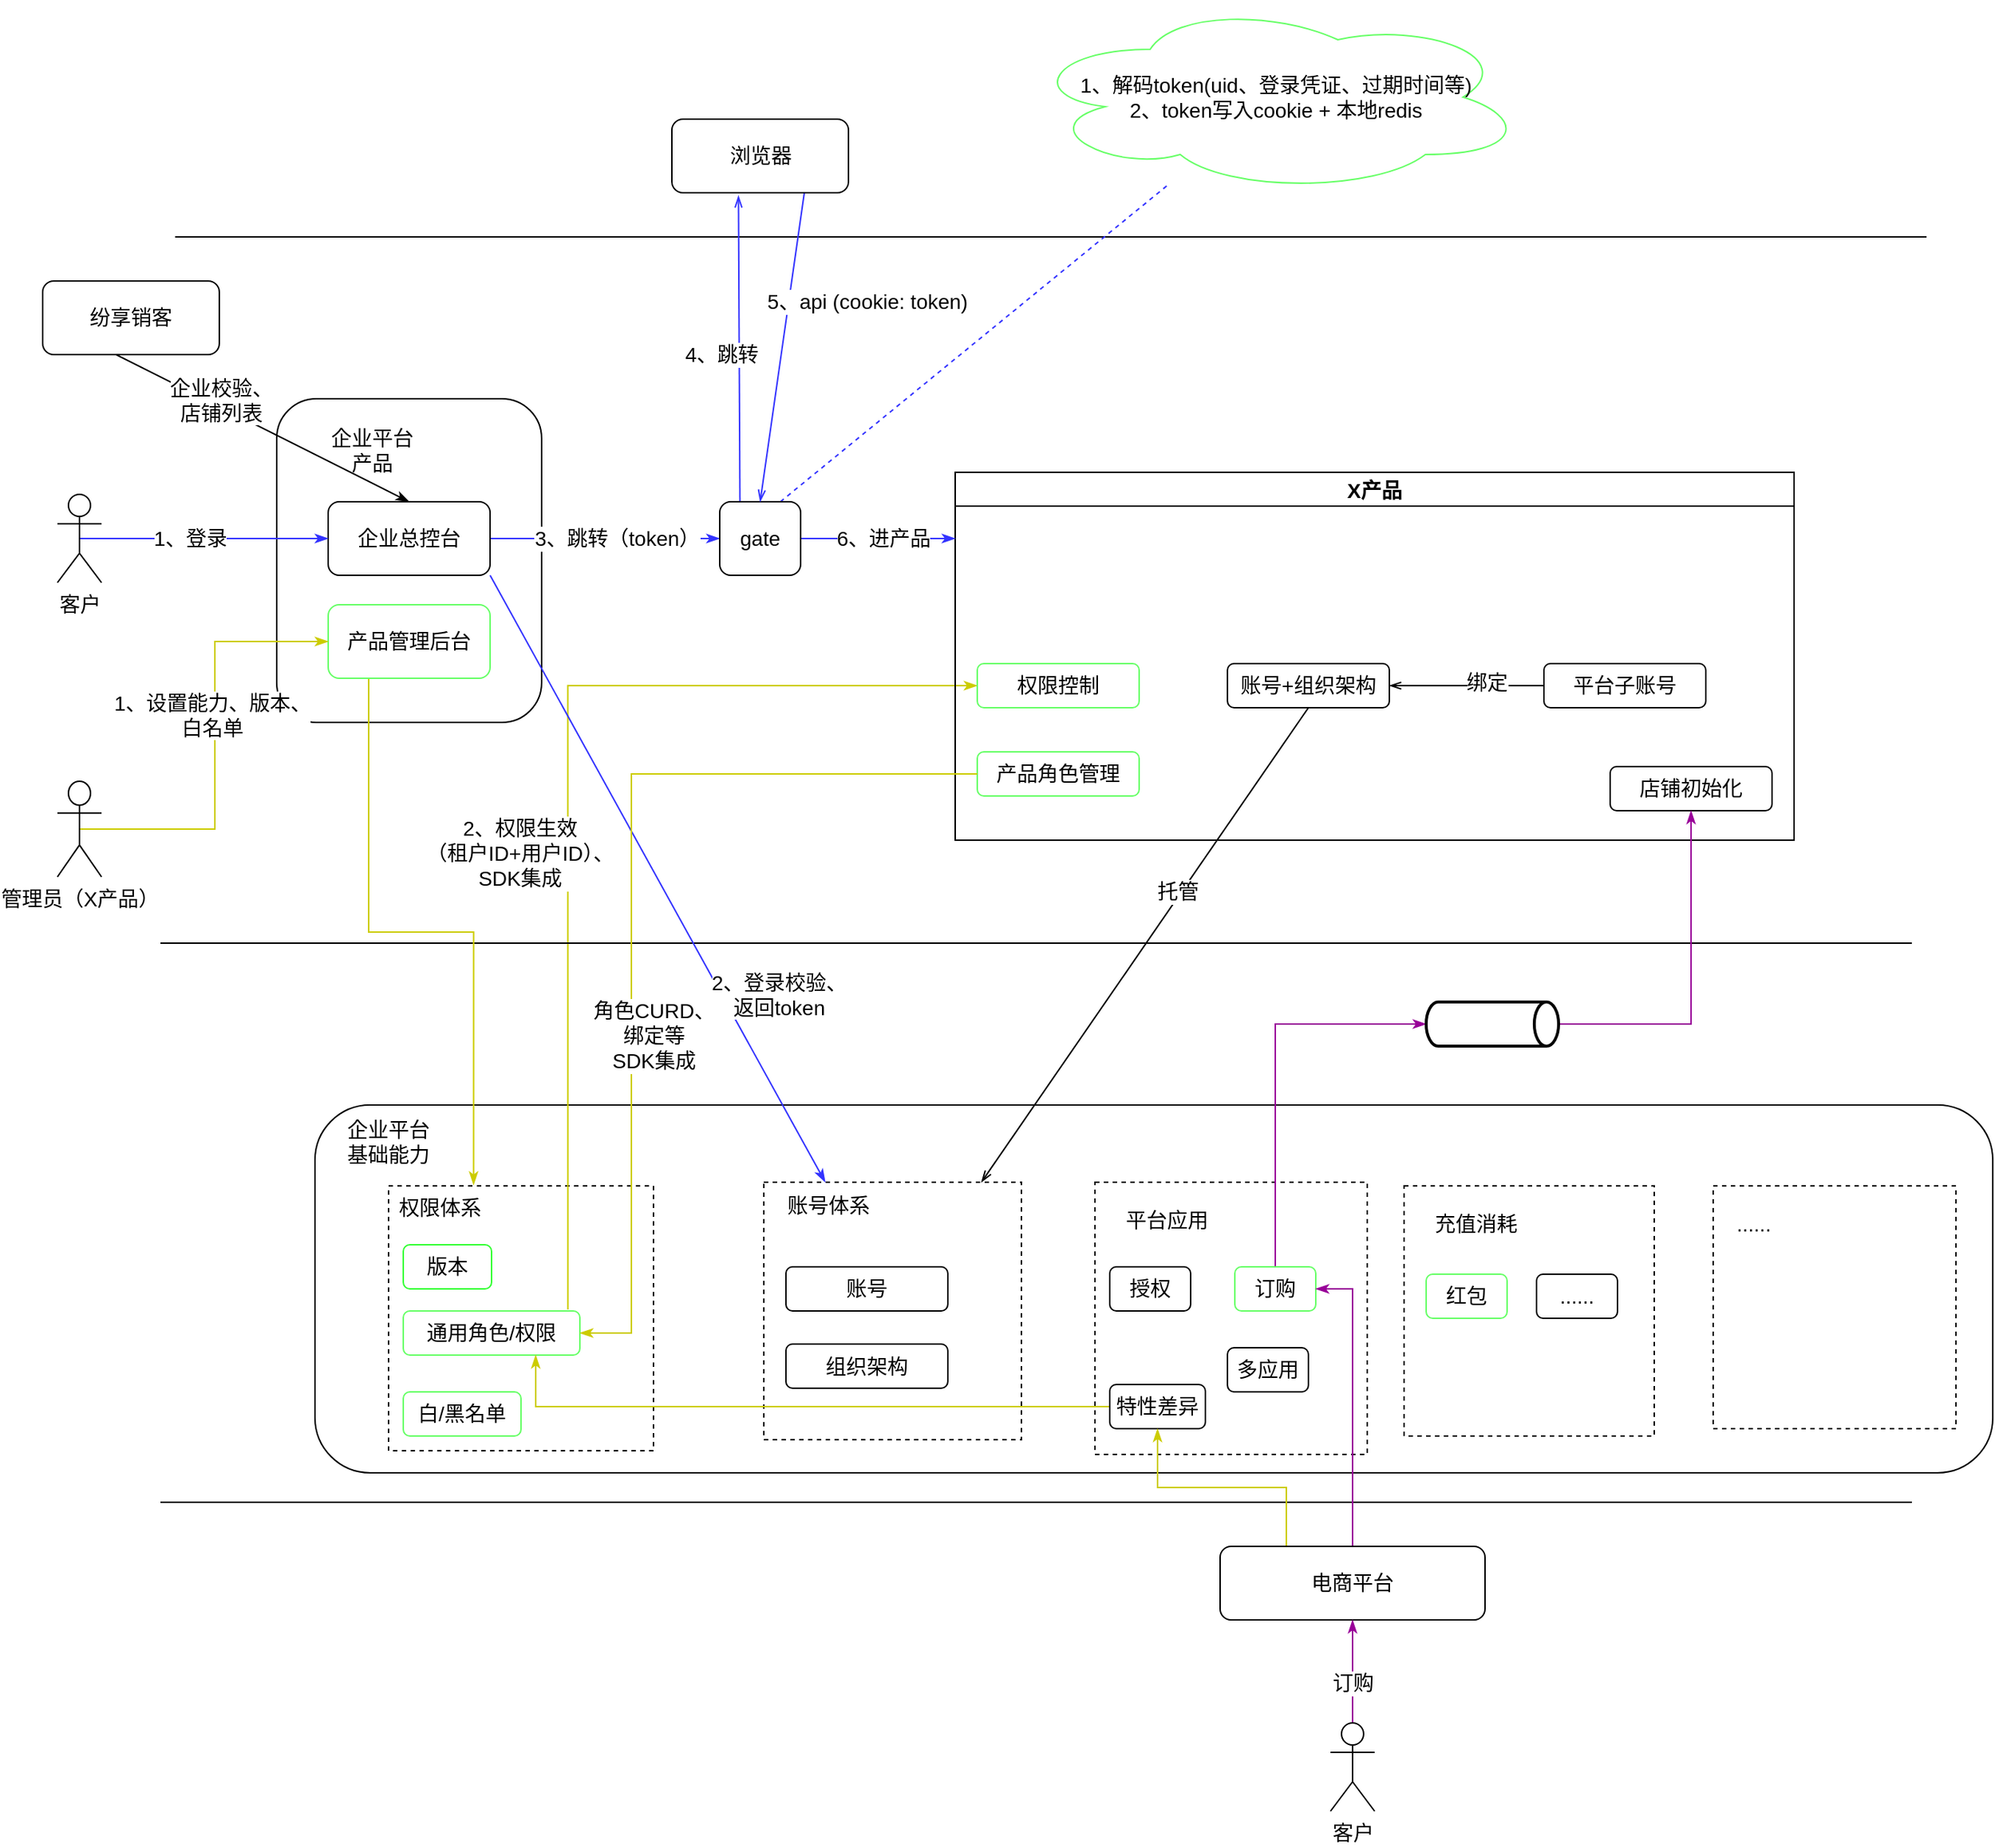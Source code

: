 <mxfile version="15.4.0" type="device"><diagram id="roL3_7pLLxcNZZp9pHSd" name="第 1 页"><mxGraphModel dx="4324" dy="5273" grid="1" gridSize="10" guides="1" tooltips="1" connect="1" arrows="1" fold="1" page="1" pageScale="1" pageWidth="3300" pageHeight="4681" math="0" shadow="0"><root><mxCell id="0"/><mxCell id="1" parent="0"/><mxCell id="WKzfVwdDbkNwZM6sZKFB-25" value="" style="rounded=1;whiteSpace=wrap;html=1;fontSize=14;" vertex="1" parent="1"><mxGeometry x="205" y="610" width="1140" height="250" as="geometry"/></mxCell><mxCell id="WKzfVwdDbkNwZM6sZKFB-8" value="" style="whiteSpace=wrap;html=1;aspect=fixed;fontSize=14;dashed=1;" vertex="1" parent="1"><mxGeometry x="255" y="665" width="180" height="180" as="geometry"/></mxCell><mxCell id="WKzfVwdDbkNwZM6sZKFB-72" style="edgeStyle=orthogonalEdgeStyle;rounded=0;orthogonalLoop=1;jettySize=auto;html=1;exitX=0.932;exitY=-0.033;exitDx=0;exitDy=0;entryX=0;entryY=0.5;entryDx=0;entryDy=0;fontSize=14;endArrow=classicThin;endFill=1;strokeColor=#CCCC00;exitPerimeter=0;" edge="1" parent="1" source="WKzfVwdDbkNwZM6sZKFB-12" target="WKzfVwdDbkNwZM6sZKFB-50"><mxGeometry relative="1" as="geometry"/></mxCell><mxCell id="WKzfVwdDbkNwZM6sZKFB-73" value="2、权限生效&lt;br&gt;（租户ID+用户ID）、&lt;br&gt;SDK集成" style="edgeLabel;html=1;align=center;verticalAlign=middle;resizable=0;points=[];fontSize=14;" vertex="1" connectable="0" parent="WKzfVwdDbkNwZM6sZKFB-72"><mxGeometry x="0.224" y="-2" relative="1" as="geometry"><mxPoint x="-39" y="112" as="offset"/></mxGeometry></mxCell><mxCell id="WKzfVwdDbkNwZM6sZKFB-9" value="权限体系" style="text;html=1;strokeColor=none;fillColor=none;align=center;verticalAlign=middle;whiteSpace=wrap;rounded=0;dashed=1;fontSize=14;" vertex="1" parent="1"><mxGeometry x="260" y="665" width="60" height="30" as="geometry"/></mxCell><mxCell id="WKzfVwdDbkNwZM6sZKFB-10" value="版本" style="rounded=1;whiteSpace=wrap;html=1;fontSize=14;strokeColor=#33FF33;" vertex="1" parent="1"><mxGeometry x="265" y="705" width="60" height="30" as="geometry"/></mxCell><mxCell id="WKzfVwdDbkNwZM6sZKFB-11" value="白/黑名单" style="rounded=1;whiteSpace=wrap;html=1;fontSize=14;strokeColor=#66FF66;" vertex="1" parent="1"><mxGeometry x="265" y="805" width="80" height="30" as="geometry"/></mxCell><mxCell id="WKzfVwdDbkNwZM6sZKFB-12" value="通用角色/权限" style="rounded=1;whiteSpace=wrap;html=1;fontSize=14;strokeColor=#66FF66;" vertex="1" parent="1"><mxGeometry x="265" y="750" width="120" height="30" as="geometry"/></mxCell><mxCell id="WKzfVwdDbkNwZM6sZKFB-6" value="" style="whiteSpace=wrap;html=1;aspect=fixed;fontSize=14;dashed=1;" vertex="1" parent="1"><mxGeometry x="510" y="662.5" width="175" height="175" as="geometry"/></mxCell><mxCell id="WKzfVwdDbkNwZM6sZKFB-4" value="账号" style="rounded=1;whiteSpace=wrap;html=1;fontSize=14;" vertex="1" parent="1"><mxGeometry x="525" y="720" width="110" height="30" as="geometry"/></mxCell><mxCell id="WKzfVwdDbkNwZM6sZKFB-5" value="组织架构" style="rounded=1;whiteSpace=wrap;html=1;fontSize=14;" vertex="1" parent="1"><mxGeometry x="525" y="772.5" width="110" height="30" as="geometry"/></mxCell><mxCell id="WKzfVwdDbkNwZM6sZKFB-7" value="账号体系" style="text;strokeColor=none;fillColor=none;align=left;verticalAlign=middle;spacingLeft=4;spacingRight=4;overflow=hidden;points=[[0,0.5],[1,0.5]];portConstraint=eastwest;rotatable=0;fontSize=14;" vertex="1" parent="1"><mxGeometry x="520" y="662.5" width="80" height="30" as="geometry"/></mxCell><mxCell id="WKzfVwdDbkNwZM6sZKFB-13" value="" style="whiteSpace=wrap;html=1;aspect=fixed;fontSize=14;dashed=1;" vertex="1" parent="1"><mxGeometry x="735" y="662.5" width="185" height="185" as="geometry"/></mxCell><mxCell id="WKzfVwdDbkNwZM6sZKFB-46" style="edgeStyle=orthogonalEdgeStyle;rounded=0;orthogonalLoop=1;jettySize=auto;html=1;entryX=0;entryY=0.5;entryDx=0;entryDy=0;entryPerimeter=0;fontSize=14;endArrow=classicThin;endFill=1;strokeColor=#990099;exitX=0.5;exitY=0;exitDx=0;exitDy=0;" edge="1" parent="1" source="WKzfVwdDbkNwZM6sZKFB-14" target="WKzfVwdDbkNwZM6sZKFB-45"><mxGeometry relative="1" as="geometry"><mxPoint x="825" y="555" as="targetPoint"/><Array as="points"><mxPoint x="858" y="555"/></Array></mxGeometry></mxCell><mxCell id="WKzfVwdDbkNwZM6sZKFB-14" value="订购" style="rounded=1;whiteSpace=wrap;html=1;fontSize=14;strokeColor=#66FF66;" vertex="1" parent="1"><mxGeometry x="830" y="720" width="55" height="30" as="geometry"/></mxCell><mxCell id="WKzfVwdDbkNwZM6sZKFB-15" value="多应用" style="rounded=1;whiteSpace=wrap;html=1;fontSize=14;" vertex="1" parent="1"><mxGeometry x="825" y="775" width="55" height="30" as="geometry"/></mxCell><mxCell id="WKzfVwdDbkNwZM6sZKFB-16" value="平台应用" style="text;strokeColor=none;fillColor=none;align=left;verticalAlign=middle;spacingLeft=4;spacingRight=4;overflow=hidden;points=[[0,0.5],[1,0.5]];portConstraint=eastwest;rotatable=0;fontSize=14;" vertex="1" parent="1"><mxGeometry x="750" y="672.5" width="105" height="30" as="geometry"/></mxCell><mxCell id="WKzfVwdDbkNwZM6sZKFB-17" value="授权" style="rounded=1;whiteSpace=wrap;html=1;fontSize=14;" vertex="1" parent="1"><mxGeometry x="745" y="720" width="55" height="30" as="geometry"/></mxCell><mxCell id="WKzfVwdDbkNwZM6sZKFB-81" style="edgeStyle=orthogonalEdgeStyle;rounded=0;orthogonalLoop=1;jettySize=auto;html=1;exitX=0;exitY=0.5;exitDx=0;exitDy=0;entryX=0.75;entryY=1;entryDx=0;entryDy=0;fontSize=14;endArrow=classicThin;endFill=1;strokeColor=#CCCC00;" edge="1" parent="1" source="WKzfVwdDbkNwZM6sZKFB-18" target="WKzfVwdDbkNwZM6sZKFB-12"><mxGeometry relative="1" as="geometry"/></mxCell><mxCell id="WKzfVwdDbkNwZM6sZKFB-18" value="特性差异" style="rounded=1;whiteSpace=wrap;html=1;fontSize=14;" vertex="1" parent="1"><mxGeometry x="745" y="800" width="65" height="30" as="geometry"/></mxCell><mxCell id="WKzfVwdDbkNwZM6sZKFB-19" value="" style="whiteSpace=wrap;html=1;aspect=fixed;fontSize=14;dashed=1;" vertex="1" parent="1"><mxGeometry x="945" y="665" width="170" height="170" as="geometry"/></mxCell><mxCell id="WKzfVwdDbkNwZM6sZKFB-20" value="红包" style="rounded=1;whiteSpace=wrap;html=1;fontSize=14;strokeColor=#66FF66;" vertex="1" parent="1"><mxGeometry x="960" y="725" width="55" height="30" as="geometry"/></mxCell><mxCell id="WKzfVwdDbkNwZM6sZKFB-22" value="充值消耗" style="text;strokeColor=none;fillColor=none;align=left;verticalAlign=middle;spacingLeft=4;spacingRight=4;overflow=hidden;points=[[0,0.5],[1,0.5]];portConstraint=eastwest;rotatable=0;fontSize=14;" vertex="1" parent="1"><mxGeometry x="960" y="675" width="80" height="30" as="geometry"/></mxCell><mxCell id="WKzfVwdDbkNwZM6sZKFB-26" value="企业平台基础能力" style="text;html=1;strokeColor=none;fillColor=none;align=center;verticalAlign=middle;whiteSpace=wrap;rounded=0;fontSize=14;" vertex="1" parent="1"><mxGeometry x="225" y="620" width="60" height="30" as="geometry"/></mxCell><mxCell id="WKzfVwdDbkNwZM6sZKFB-27" value="" style="html=1;rounded=0;fontSize=14;edgeStyle=orthogonalEdgeStyle;endArrow=none;endFill=0;" edge="1" parent="1"><mxGeometry width="100" relative="1" as="geometry"><mxPoint x="100" y="500" as="sourcePoint"/><mxPoint x="1290" y="500" as="targetPoint"/></mxGeometry></mxCell><mxCell id="WKzfVwdDbkNwZM6sZKFB-30" value="" style="whiteSpace=wrap;html=1;aspect=fixed;fontSize=14;dashed=1;" vertex="1" parent="1"><mxGeometry x="1155" y="665" width="165" height="165" as="geometry"/></mxCell><mxCell id="WKzfVwdDbkNwZM6sZKFB-31" value="......" style="text;strokeColor=none;fillColor=none;align=left;verticalAlign=middle;spacingLeft=4;spacingRight=4;overflow=hidden;points=[[0,0.5],[1,0.5]];portConstraint=eastwest;rotatable=0;fontSize=14;" vertex="1" parent="1"><mxGeometry x="1165" y="675" width="80" height="30" as="geometry"/></mxCell><mxCell id="WKzfVwdDbkNwZM6sZKFB-32" value="" style="rounded=1;whiteSpace=wrap;html=1;fontSize=14;" vertex="1" parent="1"><mxGeometry x="179" y="130" width="180" height="220" as="geometry"/></mxCell><mxCell id="WKzfVwdDbkNwZM6sZKFB-33" value="企业平台产品" style="text;html=1;strokeColor=none;fillColor=none;align=center;verticalAlign=middle;whiteSpace=wrap;rounded=0;fontSize=14;" vertex="1" parent="1"><mxGeometry x="214" y="150" width="60" height="30" as="geometry"/></mxCell><mxCell id="WKzfVwdDbkNwZM6sZKFB-58" style="edgeStyle=orthogonalEdgeStyle;rounded=0;orthogonalLoop=1;jettySize=auto;html=1;exitX=0.25;exitY=1;exitDx=0;exitDy=0;fontSize=14;endArrow=classicThin;endFill=1;strokeColor=#CCCC00;entryX=0.321;entryY=-0.004;entryDx=0;entryDy=0;entryPerimeter=0;" edge="1" parent="1" source="WKzfVwdDbkNwZM6sZKFB-35" target="WKzfVwdDbkNwZM6sZKFB-8"><mxGeometry relative="1" as="geometry"><mxPoint x="345" y="660" as="targetPoint"/></mxGeometry></mxCell><mxCell id="WKzfVwdDbkNwZM6sZKFB-35" value="产品管理后台" style="rounded=1;whiteSpace=wrap;html=1;fontSize=14;strokeColor=#66FF66;" vertex="1" parent="1"><mxGeometry x="214" y="270" width="110" height="50" as="geometry"/></mxCell><mxCell id="WKzfVwdDbkNwZM6sZKFB-36" value="......" style="rounded=1;whiteSpace=wrap;html=1;fontSize=14;" vertex="1" parent="1"><mxGeometry x="1035" y="725" width="55" height="30" as="geometry"/></mxCell><mxCell id="WKzfVwdDbkNwZM6sZKFB-90" style="edgeStyle=none;rounded=0;orthogonalLoop=1;jettySize=auto;html=1;exitX=1;exitY=1;exitDx=0;exitDy=0;fontSize=14;endArrow=classicThin;endFill=1;strokeColor=#3333FF;" edge="1" parent="1" source="WKzfVwdDbkNwZM6sZKFB-37" target="WKzfVwdDbkNwZM6sZKFB-7"><mxGeometry relative="1" as="geometry"><mxPoint x="620" y="660" as="targetPoint"/></mxGeometry></mxCell><mxCell id="WKzfVwdDbkNwZM6sZKFB-91" value="2、登录校验、&lt;br&gt;返回token" style="edgeLabel;html=1;align=center;verticalAlign=middle;resizable=0;points=[];fontSize=14;" vertex="1" connectable="0" parent="WKzfVwdDbkNwZM6sZKFB-90"><mxGeometry x="0.379" y="-1" relative="1" as="geometry"><mxPoint x="40" as="offset"/></mxGeometry></mxCell><mxCell id="WKzfVwdDbkNwZM6sZKFB-92" style="edgeStyle=none;rounded=0;orthogonalLoop=1;jettySize=auto;html=1;exitX=1;exitY=0.5;exitDx=0;exitDy=0;fontSize=14;endArrow=classicThin;endFill=1;strokeColor=#3333FF;entryX=0;entryY=0.5;entryDx=0;entryDy=0;" edge="1" parent="1" source="WKzfVwdDbkNwZM6sZKFB-37" target="WKzfVwdDbkNwZM6sZKFB-94"><mxGeometry relative="1" as="geometry"><mxPoint x="480" y="225" as="targetPoint"/></mxGeometry></mxCell><mxCell id="WKzfVwdDbkNwZM6sZKFB-93" value="3、跳转（token）" style="edgeLabel;html=1;align=center;verticalAlign=middle;resizable=0;points=[];fontSize=14;" vertex="1" connectable="0" parent="WKzfVwdDbkNwZM6sZKFB-92"><mxGeometry x="-0.185" relative="1" as="geometry"><mxPoint x="22" as="offset"/></mxGeometry></mxCell><mxCell id="WKzfVwdDbkNwZM6sZKFB-37" value="企业总控台" style="rounded=1;whiteSpace=wrap;html=1;fontSize=14;strokeColor=#000000;" vertex="1" parent="1"><mxGeometry x="214" y="200" width="110" height="50" as="geometry"/></mxCell><mxCell id="WKzfVwdDbkNwZM6sZKFB-39" value="X产品" style="swimlane;fontSize=14;strokeColor=#000000;" vertex="1" parent="1"><mxGeometry x="640" y="180" width="570" height="250" as="geometry"/></mxCell><mxCell id="WKzfVwdDbkNwZM6sZKFB-48" value="店铺初始化" style="rounded=1;whiteSpace=wrap;html=1;fontSize=14;" vertex="1" parent="WKzfVwdDbkNwZM6sZKFB-39"><mxGeometry x="445" y="200" width="110" height="30" as="geometry"/></mxCell><mxCell id="WKzfVwdDbkNwZM6sZKFB-50" value="权限控制" style="rounded=1;whiteSpace=wrap;html=1;fontSize=14;strokeColor=#66FF66;" vertex="1" parent="WKzfVwdDbkNwZM6sZKFB-39"><mxGeometry x="15" y="130" width="110" height="30" as="geometry"/></mxCell><mxCell id="WKzfVwdDbkNwZM6sZKFB-61" value="产品角色管理" style="rounded=1;whiteSpace=wrap;html=1;fontSize=14;strokeColor=#66FF66;" vertex="1" parent="WKzfVwdDbkNwZM6sZKFB-39"><mxGeometry x="15" y="190" width="110" height="30" as="geometry"/></mxCell><mxCell id="WKzfVwdDbkNwZM6sZKFB-107" value="账号+组织架构" style="rounded=1;whiteSpace=wrap;html=1;fontSize=14;" vertex="1" parent="WKzfVwdDbkNwZM6sZKFB-39"><mxGeometry x="185" y="130" width="110" height="30" as="geometry"/></mxCell><mxCell id="WKzfVwdDbkNwZM6sZKFB-111" style="edgeStyle=none;rounded=0;orthogonalLoop=1;jettySize=auto;html=1;exitX=0;exitY=0.5;exitDx=0;exitDy=0;entryX=1;entryY=0.5;entryDx=0;entryDy=0;fontSize=14;endArrow=openThin;endFill=0;strokeColor=#000000;" edge="1" parent="WKzfVwdDbkNwZM6sZKFB-39" source="WKzfVwdDbkNwZM6sZKFB-110" target="WKzfVwdDbkNwZM6sZKFB-107"><mxGeometry relative="1" as="geometry"/></mxCell><mxCell id="WKzfVwdDbkNwZM6sZKFB-112" value="绑定" style="edgeLabel;html=1;align=center;verticalAlign=middle;resizable=0;points=[];fontSize=14;" vertex="1" connectable="0" parent="WKzfVwdDbkNwZM6sZKFB-111"><mxGeometry x="-0.253" y="-2" relative="1" as="geometry"><mxPoint as="offset"/></mxGeometry></mxCell><mxCell id="WKzfVwdDbkNwZM6sZKFB-110" value="平台子账号" style="rounded=1;whiteSpace=wrap;html=1;fontSize=14;" vertex="1" parent="WKzfVwdDbkNwZM6sZKFB-39"><mxGeometry x="400" y="130" width="110" height="30" as="geometry"/></mxCell><mxCell id="WKzfVwdDbkNwZM6sZKFB-40" value="" style="html=1;rounded=0;fontSize=14;edgeStyle=orthogonalEdgeStyle;endArrow=none;endFill=0;" edge="1" parent="1"><mxGeometry width="100" relative="1" as="geometry"><mxPoint x="100" y="880" as="sourcePoint"/><mxPoint x="1290" y="880" as="targetPoint"/></mxGeometry></mxCell><mxCell id="WKzfVwdDbkNwZM6sZKFB-44" style="edgeStyle=orthogonalEdgeStyle;rounded=0;orthogonalLoop=1;jettySize=auto;html=1;exitX=0.5;exitY=0;exitDx=0;exitDy=0;entryX=1;entryY=0.5;entryDx=0;entryDy=0;fontSize=14;endArrow=classicThin;endFill=1;strokeColor=#990099;" edge="1" parent="1" source="WKzfVwdDbkNwZM6sZKFB-41" target="WKzfVwdDbkNwZM6sZKFB-14"><mxGeometry relative="1" as="geometry"/></mxCell><mxCell id="WKzfVwdDbkNwZM6sZKFB-83" style="edgeStyle=orthogonalEdgeStyle;rounded=0;orthogonalLoop=1;jettySize=auto;html=1;exitX=0.25;exitY=0;exitDx=0;exitDy=0;entryX=0.5;entryY=1;entryDx=0;entryDy=0;fontSize=14;endArrow=classicThin;endFill=1;strokeColor=#CCCC00;" edge="1" parent="1" source="WKzfVwdDbkNwZM6sZKFB-41" target="WKzfVwdDbkNwZM6sZKFB-18"><mxGeometry relative="1" as="geometry"/></mxCell><mxCell id="WKzfVwdDbkNwZM6sZKFB-41" value="电商平台" style="rounded=1;whiteSpace=wrap;html=1;fontSize=14;strokeColor=#000000;" vertex="1" parent="1"><mxGeometry x="820" y="910" width="180" height="50" as="geometry"/></mxCell><mxCell id="WKzfVwdDbkNwZM6sZKFB-43" style="edgeStyle=orthogonalEdgeStyle;rounded=0;orthogonalLoop=1;jettySize=auto;html=1;exitX=0.5;exitY=0;exitDx=0;exitDy=0;exitPerimeter=0;entryX=0.5;entryY=1;entryDx=0;entryDy=0;fontSize=14;endArrow=classicThin;endFill=1;strokeColor=#990099;" edge="1" parent="1" source="WKzfVwdDbkNwZM6sZKFB-42" target="WKzfVwdDbkNwZM6sZKFB-41"><mxGeometry relative="1" as="geometry"/></mxCell><mxCell id="WKzfVwdDbkNwZM6sZKFB-82" value="订购" style="edgeLabel;html=1;align=center;verticalAlign=middle;resizable=0;points=[];fontSize=14;" vertex="1" connectable="0" parent="WKzfVwdDbkNwZM6sZKFB-43"><mxGeometry x="0.221" y="-1" relative="1" as="geometry"><mxPoint x="-1" y="15" as="offset"/></mxGeometry></mxCell><mxCell id="WKzfVwdDbkNwZM6sZKFB-42" value="客户" style="shape=umlActor;verticalLabelPosition=bottom;verticalAlign=top;html=1;outlineConnect=0;fontSize=14;strokeColor=#000000;" vertex="1" parent="1"><mxGeometry x="895" y="1030" width="30" height="60" as="geometry"/></mxCell><mxCell id="WKzfVwdDbkNwZM6sZKFB-49" style="edgeStyle=orthogonalEdgeStyle;rounded=0;orthogonalLoop=1;jettySize=auto;html=1;exitX=1;exitY=0.5;exitDx=0;exitDy=0;exitPerimeter=0;fontSize=14;endArrow=classicThin;endFill=1;entryX=0.5;entryY=1;entryDx=0;entryDy=0;strokeColor=#990099;" edge="1" parent="1" source="WKzfVwdDbkNwZM6sZKFB-45" target="WKzfVwdDbkNwZM6sZKFB-48"><mxGeometry relative="1" as="geometry"><mxPoint x="870" y="490" as="targetPoint"/></mxGeometry></mxCell><mxCell id="WKzfVwdDbkNwZM6sZKFB-45" value="" style="strokeWidth=2;html=1;shape=mxgraph.flowchart.direct_data;whiteSpace=wrap;fontSize=14;" vertex="1" parent="1"><mxGeometry x="960" y="540" width="90" height="30" as="geometry"/></mxCell><mxCell id="WKzfVwdDbkNwZM6sZKFB-77" style="edgeStyle=orthogonalEdgeStyle;rounded=0;orthogonalLoop=1;jettySize=auto;html=1;exitX=0.5;exitY=0.5;exitDx=0;exitDy=0;exitPerimeter=0;fontSize=14;endArrow=classicThin;endFill=1;strokeColor=#CCCC00;entryX=0;entryY=0.5;entryDx=0;entryDy=0;" edge="1" parent="1" source="WKzfVwdDbkNwZM6sZKFB-54" target="WKzfVwdDbkNwZM6sZKFB-35"><mxGeometry relative="1" as="geometry"/></mxCell><mxCell id="WKzfVwdDbkNwZM6sZKFB-78" value="1、设置能力、版本、&lt;br&gt;白名单" style="edgeLabel;html=1;align=center;verticalAlign=middle;resizable=0;points=[];fontSize=14;" vertex="1" connectable="0" parent="WKzfVwdDbkNwZM6sZKFB-77"><mxGeometry x="0.147" y="2" relative="1" as="geometry"><mxPoint as="offset"/></mxGeometry></mxCell><mxCell id="WKzfVwdDbkNwZM6sZKFB-54" value="管理员（X产品）" style="shape=umlActor;verticalLabelPosition=bottom;verticalAlign=top;html=1;outlineConnect=0;fontSize=14;strokeColor=#000000;" vertex="1" parent="1"><mxGeometry x="30" y="390" width="30" height="65" as="geometry"/></mxCell><mxCell id="WKzfVwdDbkNwZM6sZKFB-68" value="" style="html=1;rounded=0;fontSize=14;edgeStyle=orthogonalEdgeStyle;endArrow=none;endFill=0;" edge="1" parent="1"><mxGeometry width="100" relative="1" as="geometry"><mxPoint x="110" y="20" as="sourcePoint"/><mxPoint x="1300" y="20" as="targetPoint"/></mxGeometry></mxCell><mxCell id="WKzfVwdDbkNwZM6sZKFB-69" style="edgeStyle=orthogonalEdgeStyle;rounded=0;orthogonalLoop=1;jettySize=auto;html=1;exitX=0.5;exitY=1;exitDx=0;exitDy=0;fontSize=14;endArrow=classicThin;endFill=1;strokeColor=#CCCC00;" edge="1" parent="1" source="WKzfVwdDbkNwZM6sZKFB-4" target="WKzfVwdDbkNwZM6sZKFB-4"><mxGeometry relative="1" as="geometry"/></mxCell><mxCell id="WKzfVwdDbkNwZM6sZKFB-79" style="edgeStyle=orthogonalEdgeStyle;rounded=0;orthogonalLoop=1;jettySize=auto;html=1;exitX=0;exitY=0.5;exitDx=0;exitDy=0;entryX=1;entryY=0.5;entryDx=0;entryDy=0;fontSize=14;endArrow=classicThin;endFill=1;strokeColor=#CCCC00;" edge="1" parent="1" source="WKzfVwdDbkNwZM6sZKFB-61" target="WKzfVwdDbkNwZM6sZKFB-12"><mxGeometry relative="1" as="geometry"><Array as="points"><mxPoint x="420" y="385"/><mxPoint x="420" y="765"/></Array></mxGeometry></mxCell><mxCell id="WKzfVwdDbkNwZM6sZKFB-80" value="角色CURD、&lt;br&gt;绑定等&lt;br&gt;SDK集成" style="edgeLabel;html=1;align=center;verticalAlign=middle;resizable=0;points=[];fontSize=14;" vertex="1" connectable="0" parent="WKzfVwdDbkNwZM6sZKFB-79"><mxGeometry x="-0.044" relative="1" as="geometry"><mxPoint x="15" y="102" as="offset"/></mxGeometry></mxCell><mxCell id="WKzfVwdDbkNwZM6sZKFB-85" style="edgeStyle=orthogonalEdgeStyle;rounded=0;orthogonalLoop=1;jettySize=auto;html=1;exitX=0.5;exitY=0.5;exitDx=0;exitDy=0;exitPerimeter=0;fontSize=14;endArrow=classicThin;endFill=1;strokeColor=#3333FF;" edge="1" parent="1" source="WKzfVwdDbkNwZM6sZKFB-84" target="WKzfVwdDbkNwZM6sZKFB-37"><mxGeometry relative="1" as="geometry"/></mxCell><mxCell id="WKzfVwdDbkNwZM6sZKFB-86" value="1、登录" style="edgeLabel;html=1;align=center;verticalAlign=middle;resizable=0;points=[];fontSize=14;" vertex="1" connectable="0" parent="WKzfVwdDbkNwZM6sZKFB-85"><mxGeometry x="0.207" y="-3" relative="1" as="geometry"><mxPoint x="-27" y="-3" as="offset"/></mxGeometry></mxCell><mxCell id="WKzfVwdDbkNwZM6sZKFB-84" value="客户" style="shape=umlActor;verticalLabelPosition=bottom;verticalAlign=top;html=1;outlineConnect=0;fontSize=14;strokeColor=#000000;" vertex="1" parent="1"><mxGeometry x="30" y="195" width="30" height="60" as="geometry"/></mxCell><mxCell id="WKzfVwdDbkNwZM6sZKFB-88" style="rounded=0;orthogonalLoop=1;jettySize=auto;html=1;exitX=0;exitY=0.5;exitDx=0;exitDy=0;entryX=0.5;entryY=0;entryDx=0;entryDy=0;fontSize=14;endArrow=classicThin;endFill=1;strokeColor=#000000;" edge="1" parent="1" source="WKzfVwdDbkNwZM6sZKFB-87" target="WKzfVwdDbkNwZM6sZKFB-37"><mxGeometry relative="1" as="geometry"/></mxCell><mxCell id="WKzfVwdDbkNwZM6sZKFB-89" value="企业校验、&lt;br&gt;店铺列表" style="edgeLabel;html=1;align=center;verticalAlign=middle;resizable=0;points=[];fontSize=14;" vertex="1" connectable="0" parent="WKzfVwdDbkNwZM6sZKFB-88"><mxGeometry x="-0.171" y="-1" relative="1" as="geometry"><mxPoint x="18" y="3" as="offset"/></mxGeometry></mxCell><mxCell id="WKzfVwdDbkNwZM6sZKFB-87" value="纷享销客" style="rounded=1;whiteSpace=wrap;html=1;fontSize=14;strokeColor=#000000;" vertex="1" parent="1"><mxGeometry x="20" y="50" width="120" height="50" as="geometry"/></mxCell><mxCell id="WKzfVwdDbkNwZM6sZKFB-97" style="edgeStyle=none;rounded=0;orthogonalLoop=1;jettySize=auto;html=1;exitX=1;exitY=0.5;exitDx=0;exitDy=0;fontSize=14;endArrow=classicThin;endFill=1;strokeColor=#3333FF;" edge="1" parent="1" source="WKzfVwdDbkNwZM6sZKFB-94"><mxGeometry relative="1" as="geometry"><mxPoint x="640" y="225" as="targetPoint"/></mxGeometry></mxCell><mxCell id="WKzfVwdDbkNwZM6sZKFB-106" value="6、进产品" style="edgeLabel;html=1;align=center;verticalAlign=middle;resizable=0;points=[];fontSize=14;" vertex="1" connectable="0" parent="WKzfVwdDbkNwZM6sZKFB-97"><mxGeometry x="0.247" y="1" relative="1" as="geometry"><mxPoint x="-10" y="1" as="offset"/></mxGeometry></mxCell><mxCell id="WKzfVwdDbkNwZM6sZKFB-100" style="edgeStyle=none;rounded=0;orthogonalLoop=1;jettySize=auto;html=1;exitX=0.75;exitY=0;exitDx=0;exitDy=0;fontSize=14;endArrow=none;endFill=0;strokeColor=#3333FF;dashed=1;" edge="1" parent="1" source="WKzfVwdDbkNwZM6sZKFB-94" target="WKzfVwdDbkNwZM6sZKFB-98"><mxGeometry relative="1" as="geometry"/></mxCell><mxCell id="WKzfVwdDbkNwZM6sZKFB-102" style="edgeStyle=none;rounded=0;orthogonalLoop=1;jettySize=auto;html=1;exitX=0.25;exitY=0;exitDx=0;exitDy=0;entryX=0.377;entryY=1.04;entryDx=0;entryDy=0;entryPerimeter=0;fontSize=14;endArrow=openThin;endFill=0;strokeColor=#3333FF;" edge="1" parent="1" source="WKzfVwdDbkNwZM6sZKFB-94" target="WKzfVwdDbkNwZM6sZKFB-101"><mxGeometry relative="1" as="geometry"/></mxCell><mxCell id="WKzfVwdDbkNwZM6sZKFB-103" value="4、跳转" style="edgeLabel;html=1;align=center;verticalAlign=middle;resizable=0;points=[];fontSize=14;" vertex="1" connectable="0" parent="WKzfVwdDbkNwZM6sZKFB-102"><mxGeometry x="-0.29" relative="1" as="geometry"><mxPoint x="-13" y="-26" as="offset"/></mxGeometry></mxCell><mxCell id="WKzfVwdDbkNwZM6sZKFB-94" value="gate" style="rounded=1;whiteSpace=wrap;html=1;fontSize=14;strokeColor=#000000;" vertex="1" parent="1"><mxGeometry x="480" y="200" width="55" height="50" as="geometry"/></mxCell><mxCell id="WKzfVwdDbkNwZM6sZKFB-98" value="1、解码token(uid、登录凭证、过期时间等)&lt;br&gt;2、token写入cookie + 本地redis" style="ellipse;shape=cloud;whiteSpace=wrap;html=1;fontSize=14;strokeColor=#66FF66;" vertex="1" parent="1"><mxGeometry x="687.5" y="-140" width="340" height="130" as="geometry"/></mxCell><mxCell id="WKzfVwdDbkNwZM6sZKFB-104" style="edgeStyle=none;rounded=0;orthogonalLoop=1;jettySize=auto;html=1;exitX=0.75;exitY=1;exitDx=0;exitDy=0;entryX=0.5;entryY=0;entryDx=0;entryDy=0;fontSize=14;endArrow=openThin;endFill=0;strokeColor=#3333FF;" edge="1" parent="1" source="WKzfVwdDbkNwZM6sZKFB-101" target="WKzfVwdDbkNwZM6sZKFB-94"><mxGeometry relative="1" as="geometry"/></mxCell><mxCell id="WKzfVwdDbkNwZM6sZKFB-105" value="5、api (cookie: token)" style="edgeLabel;html=1;align=center;verticalAlign=middle;resizable=0;points=[];fontSize=14;" vertex="1" connectable="0" parent="WKzfVwdDbkNwZM6sZKFB-104"><mxGeometry x="-0.304" y="1" relative="1" as="geometry"><mxPoint x="52" as="offset"/></mxGeometry></mxCell><mxCell id="WKzfVwdDbkNwZM6sZKFB-101" value="浏览器" style="rounded=1;whiteSpace=wrap;html=1;fontSize=14;strokeColor=#000000;" vertex="1" parent="1"><mxGeometry x="447.5" y="-60" width="120" height="50" as="geometry"/></mxCell><mxCell id="WKzfVwdDbkNwZM6sZKFB-108" style="edgeStyle=none;rounded=0;orthogonalLoop=1;jettySize=auto;html=1;exitX=0.5;exitY=1;exitDx=0;exitDy=0;fontSize=14;endArrow=openThin;endFill=0;strokeColor=#000000;" edge="1" parent="1" source="WKzfVwdDbkNwZM6sZKFB-107" target="WKzfVwdDbkNwZM6sZKFB-6"><mxGeometry relative="1" as="geometry"/></mxCell><mxCell id="WKzfVwdDbkNwZM6sZKFB-109" value="托管" style="edgeLabel;html=1;align=center;verticalAlign=middle;resizable=0;points=[];fontSize=14;" vertex="1" connectable="0" parent="WKzfVwdDbkNwZM6sZKFB-108"><mxGeometry x="-0.215" y="-3" relative="1" as="geometry"><mxPoint as="offset"/></mxGeometry></mxCell></root></mxGraphModel></diagram></mxfile>